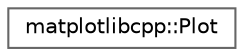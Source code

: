 digraph "Graphical Class Hierarchy"
{
 // LATEX_PDF_SIZE
  bgcolor="transparent";
  edge [fontname=Helvetica,fontsize=10,labelfontname=Helvetica,labelfontsize=10];
  node [fontname=Helvetica,fontsize=10,shape=box,height=0.2,width=0.4];
  rankdir="LR";
  Node0 [id="Node000000",label="matplotlibcpp::Plot",height=0.2,width=0.4,color="grey40", fillcolor="white", style="filled",URL="$classmatplotlibcpp_1_1Plot.html",tooltip=" "];
}
